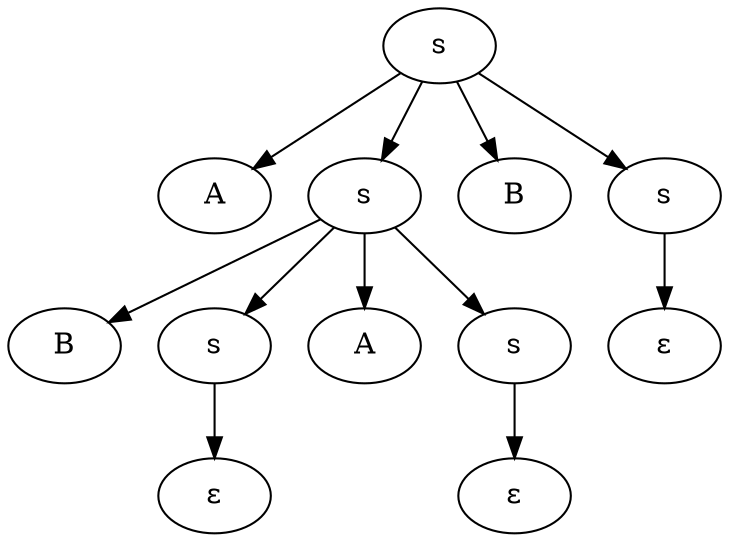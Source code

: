 digraph G {    
    1 -> 2;
    1 -> 3;
    1 -> 4;
    1 -> 5;

    3 -> 6;
    3 -> 7;
    3 -> 8;
    3 -> 9;

    5 -> 10;

    7 -> 11;

    9 -> 12;

    1 [label="s"];
    2 [label="A"];
    3 [label="s"];
    4 [label="B"];
    5 [label="s"];
    6 [label="B"];
    7 [label="s"];
    8 [label="A"];
    9 [label="s"];
   10 [label="&epsilon;"];
   11 [label="&epsilon;"];
   12 [label="&epsilon;"];
}

